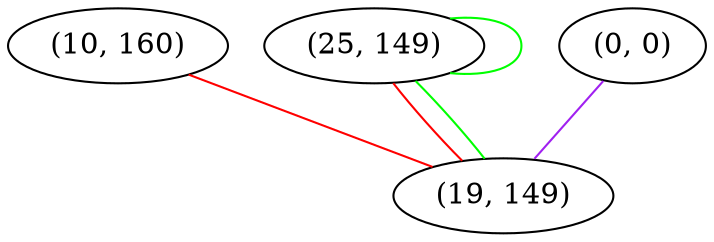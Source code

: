 graph "" {
"(10, 160)";
"(25, 149)";
"(0, 0)";
"(19, 149)";
"(10, 160)" -- "(19, 149)"  [color=red, key=0, weight=1];
"(25, 149)" -- "(25, 149)"  [color=green, key=0, weight=2];
"(25, 149)" -- "(19, 149)"  [color=red, key=0, weight=1];
"(25, 149)" -- "(19, 149)"  [color=green, key=1, weight=2];
"(0, 0)" -- "(19, 149)"  [color=purple, key=0, weight=4];
}
